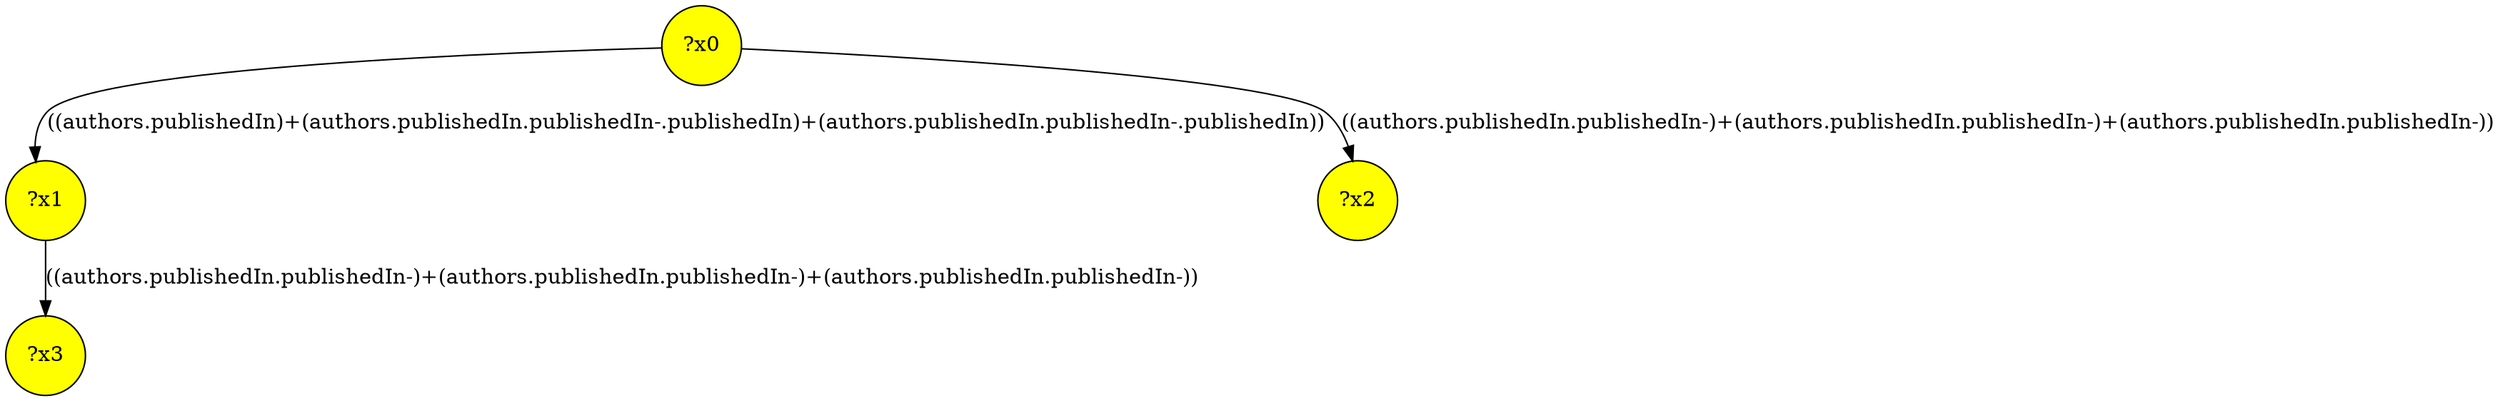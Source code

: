 digraph g {
	x1 [fillcolor="yellow", style="filled," shape=circle, label="?x1"];
	x2 [fillcolor="yellow", style="filled," shape=circle, label="?x2"];
	x3 [fillcolor="yellow", style="filled," shape=circle, label="?x3"];
	x0 [fillcolor="yellow", style="filled," shape=circle, label="?x0"];
	x0 -> x1 [label="((authors.publishedIn)+(authors.publishedIn.publishedIn-.publishedIn)+(authors.publishedIn.publishedIn-.publishedIn))"];
	x0 -> x2 [label="((authors.publishedIn.publishedIn-)+(authors.publishedIn.publishedIn-)+(authors.publishedIn.publishedIn-))"];
	x1 -> x3 [label="((authors.publishedIn.publishedIn-)+(authors.publishedIn.publishedIn-)+(authors.publishedIn.publishedIn-))"];
}
